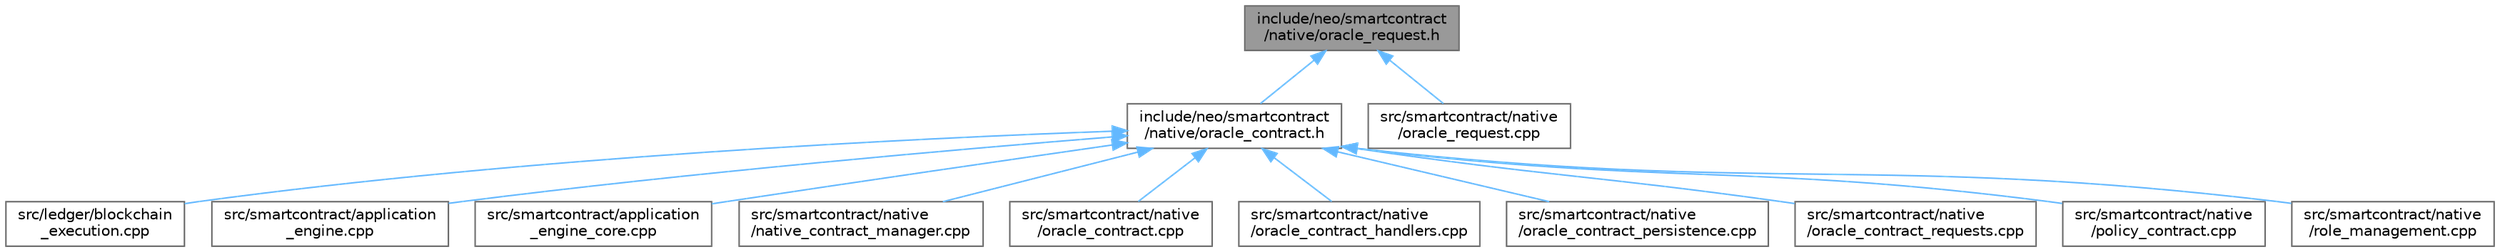 digraph "include/neo/smartcontract/native/oracle_request.h"
{
 // LATEX_PDF_SIZE
  bgcolor="transparent";
  edge [fontname=Helvetica,fontsize=10,labelfontname=Helvetica,labelfontsize=10];
  node [fontname=Helvetica,fontsize=10,shape=box,height=0.2,width=0.4];
  Node1 [id="Node000001",label="include/neo/smartcontract\l/native/oracle_request.h",height=0.2,width=0.4,color="gray40", fillcolor="grey60", style="filled", fontcolor="black",tooltip=" "];
  Node1 -> Node2 [id="edge13_Node000001_Node000002",dir="back",color="steelblue1",style="solid",tooltip=" "];
  Node2 [id="Node000002",label="include/neo/smartcontract\l/native/oracle_contract.h",height=0.2,width=0.4,color="grey40", fillcolor="white", style="filled",URL="$oracle__contract_8h.html",tooltip=" "];
  Node2 -> Node3 [id="edge14_Node000002_Node000003",dir="back",color="steelblue1",style="solid",tooltip=" "];
  Node3 [id="Node000003",label="src/ledger/blockchain\l_execution.cpp",height=0.2,width=0.4,color="grey40", fillcolor="white", style="filled",URL="$blockchain__execution_8cpp.html",tooltip=" "];
  Node2 -> Node4 [id="edge15_Node000002_Node000004",dir="back",color="steelblue1",style="solid",tooltip=" "];
  Node4 [id="Node000004",label="src/smartcontract/application\l_engine.cpp",height=0.2,width=0.4,color="grey40", fillcolor="white", style="filled",URL="$application__engine_8cpp.html",tooltip=" "];
  Node2 -> Node5 [id="edge16_Node000002_Node000005",dir="back",color="steelblue1",style="solid",tooltip=" "];
  Node5 [id="Node000005",label="src/smartcontract/application\l_engine_core.cpp",height=0.2,width=0.4,color="grey40", fillcolor="white", style="filled",URL="$application__engine__core_8cpp.html",tooltip=" "];
  Node2 -> Node6 [id="edge17_Node000002_Node000006",dir="back",color="steelblue1",style="solid",tooltip=" "];
  Node6 [id="Node000006",label="src/smartcontract/native\l/native_contract_manager.cpp",height=0.2,width=0.4,color="grey40", fillcolor="white", style="filled",URL="$native__contract__manager_8cpp.html",tooltip=" "];
  Node2 -> Node7 [id="edge18_Node000002_Node000007",dir="back",color="steelblue1",style="solid",tooltip=" "];
  Node7 [id="Node000007",label="src/smartcontract/native\l/oracle_contract.cpp",height=0.2,width=0.4,color="grey40", fillcolor="white", style="filled",URL="$oracle__contract_8cpp.html",tooltip=" "];
  Node2 -> Node8 [id="edge19_Node000002_Node000008",dir="back",color="steelblue1",style="solid",tooltip=" "];
  Node8 [id="Node000008",label="src/smartcontract/native\l/oracle_contract_handlers.cpp",height=0.2,width=0.4,color="grey40", fillcolor="white", style="filled",URL="$oracle__contract__handlers_8cpp.html",tooltip=" "];
  Node2 -> Node9 [id="edge20_Node000002_Node000009",dir="back",color="steelblue1",style="solid",tooltip=" "];
  Node9 [id="Node000009",label="src/smartcontract/native\l/oracle_contract_persistence.cpp",height=0.2,width=0.4,color="grey40", fillcolor="white", style="filled",URL="$oracle__contract__persistence_8cpp.html",tooltip=" "];
  Node2 -> Node10 [id="edge21_Node000002_Node000010",dir="back",color="steelblue1",style="solid",tooltip=" "];
  Node10 [id="Node000010",label="src/smartcontract/native\l/oracle_contract_requests.cpp",height=0.2,width=0.4,color="grey40", fillcolor="white", style="filled",URL="$oracle__contract__requests_8cpp.html",tooltip=" "];
  Node2 -> Node11 [id="edge22_Node000002_Node000011",dir="back",color="steelblue1",style="solid",tooltip=" "];
  Node11 [id="Node000011",label="src/smartcontract/native\l/policy_contract.cpp",height=0.2,width=0.4,color="grey40", fillcolor="white", style="filled",URL="$policy__contract_8cpp.html",tooltip=" "];
  Node2 -> Node12 [id="edge23_Node000002_Node000012",dir="back",color="steelblue1",style="solid",tooltip=" "];
  Node12 [id="Node000012",label="src/smartcontract/native\l/role_management.cpp",height=0.2,width=0.4,color="grey40", fillcolor="white", style="filled",URL="$role__management_8cpp.html",tooltip=" "];
  Node1 -> Node13 [id="edge24_Node000001_Node000013",dir="back",color="steelblue1",style="solid",tooltip=" "];
  Node13 [id="Node000013",label="src/smartcontract/native\l/oracle_request.cpp",height=0.2,width=0.4,color="grey40", fillcolor="white", style="filled",URL="$oracle__request_8cpp.html",tooltip=" "];
}
